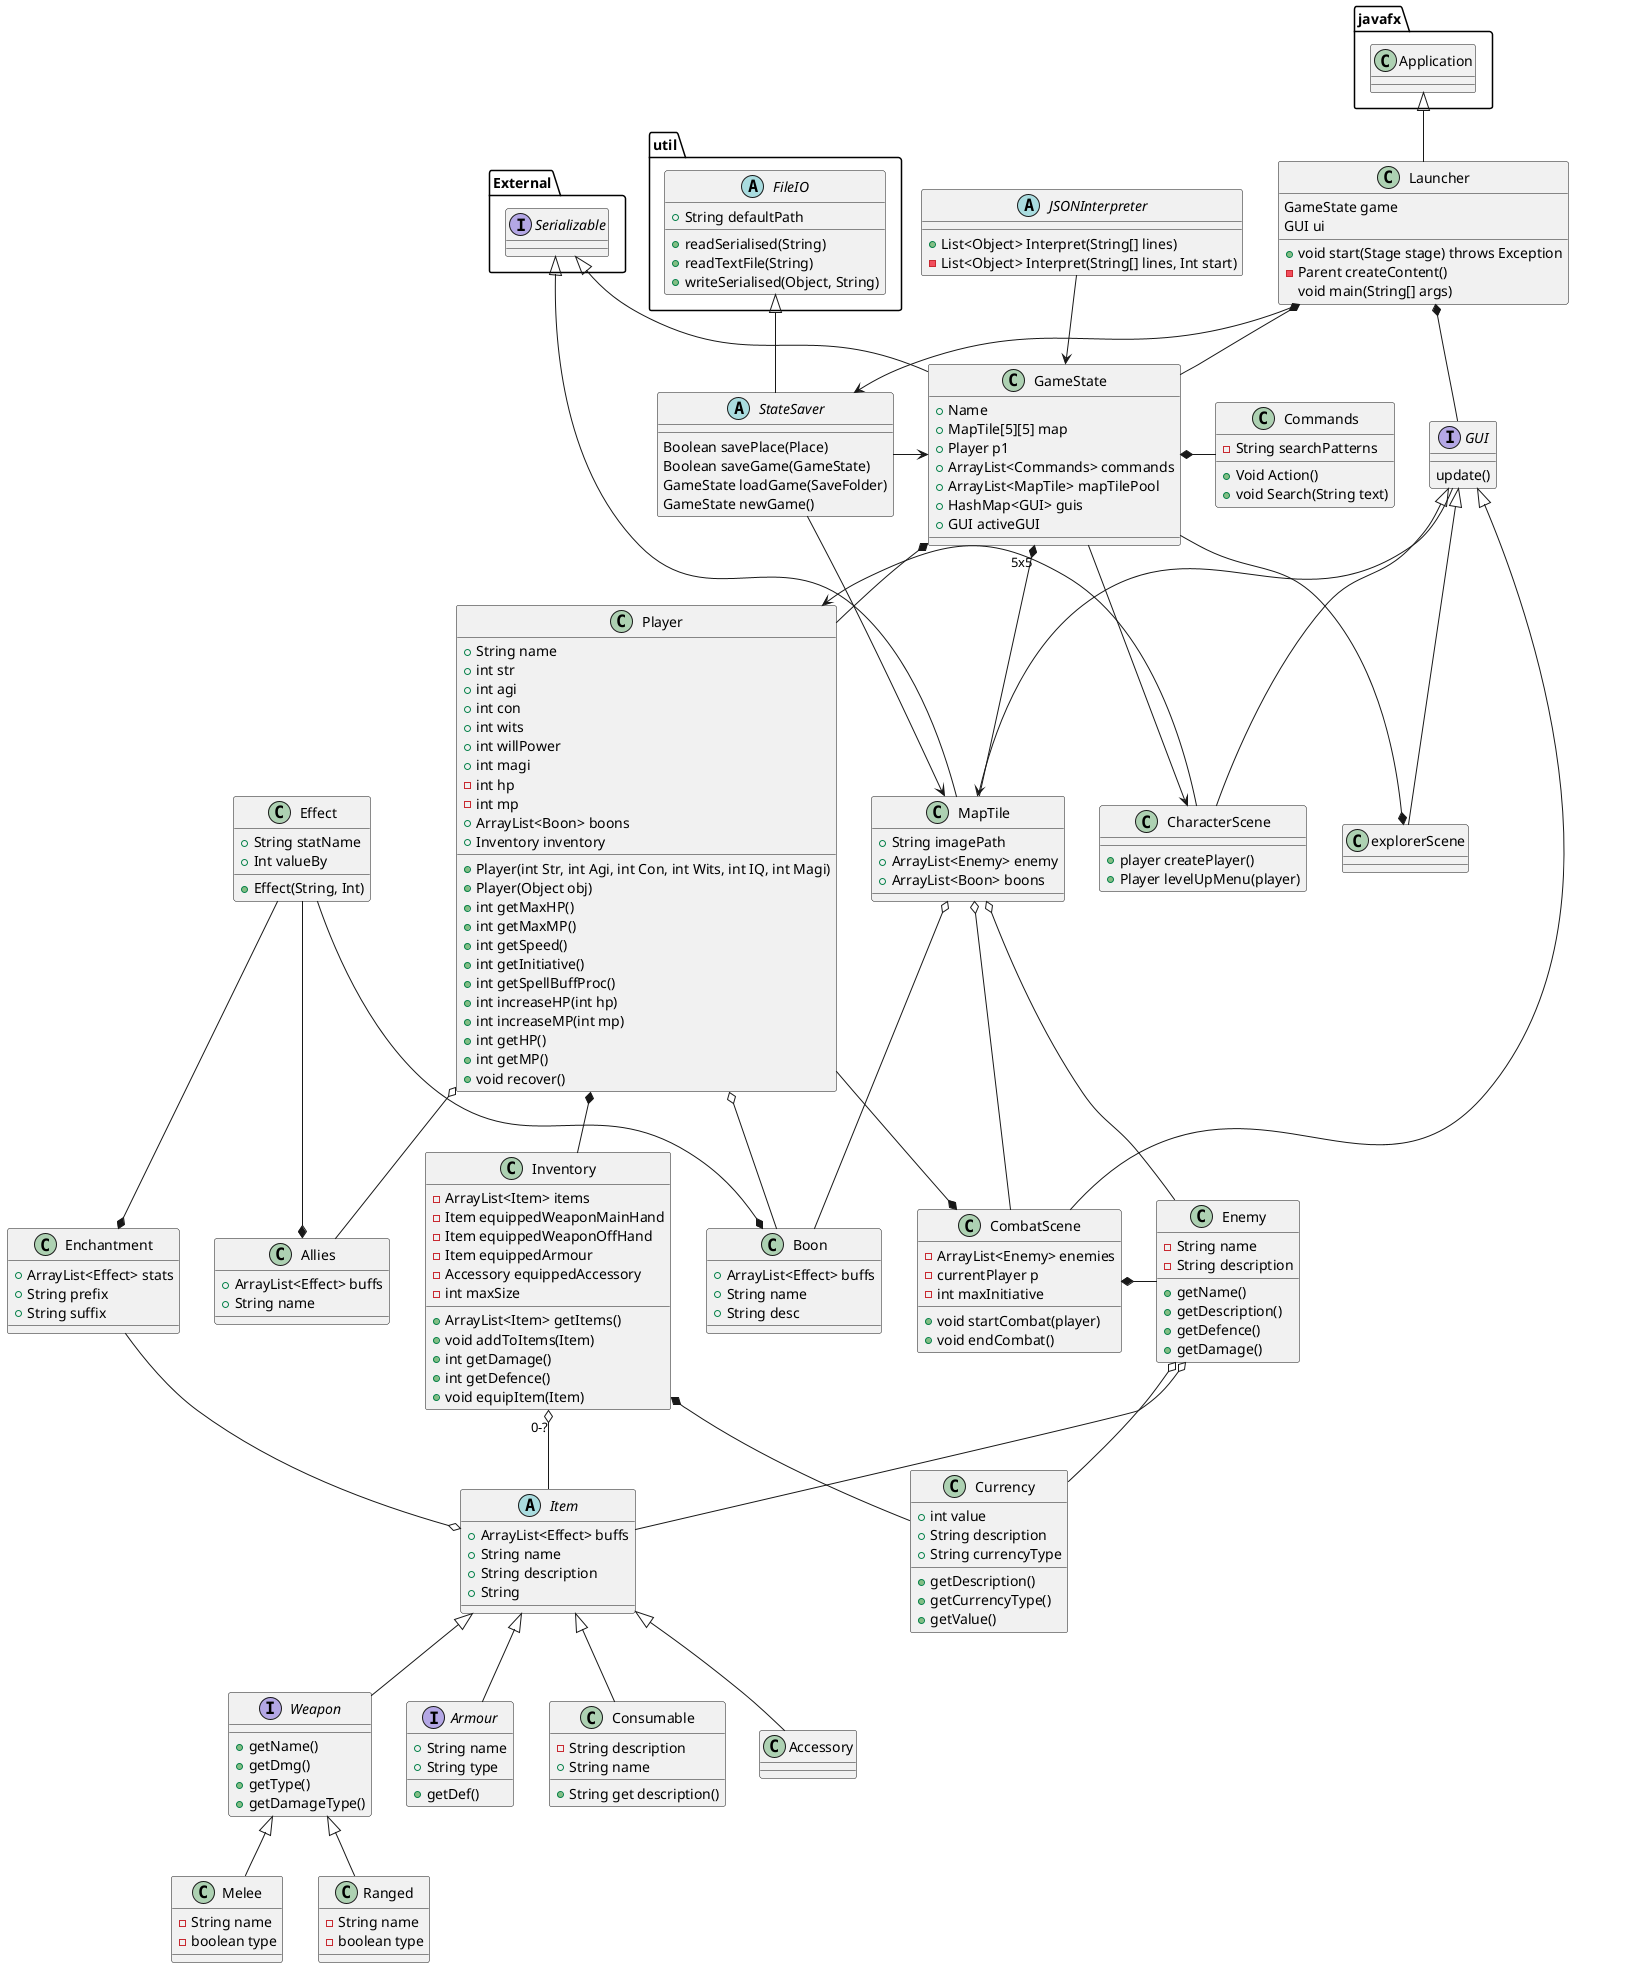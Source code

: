 @startuml
'https://plantuml.com/class-diagram

class Launcher extends javafx.Application {
    + void start(Stage stage) throws Exception
    - Parent createContent()
    void main(String[] args)
    GameState game
    GUI ui
}
interface GUI {
    update()
}
class explorerScene extends GUI {

}
class CharacterScene extends GUI{
    + player createPlayer()
    + Player levelUpMenu(player)

}
abstract class StateSaver Extends util.FileIO {
    Boolean savePlace(Place)
    Boolean saveGame(GameState)
    GameState loadGame(SaveFolder)
    GameState newGame()
}
abstract class util.FileIO {
    + String defaultPath
    + readSerialised(String)
    + readTextFile(String)
    + writeSerialised(Object, String)
}
class GameState extends External.Serializable{
    + Name
    + MapTile[5][5] map
    + Player p1
    + ArrayList<Commands> commands
    + ArrayList<MapTile> mapTilePool
    + HashMap<GUI> guis
    + GUI activeGUI
}
abstract class JSONInterpreter {
    + List<Object> Interpret(String[] lines)
    - List<Object> Interpret(String[] lines, Int start)
}
class Commands {
    - String searchPatterns
    + Void Action()
    + void Search(String text)
}
class Player {
    + Player(int Str, int Agi, int Con, int Wits, int IQ, int Magi)
    + Player(Object obj)
    + String name
    + int str
    + int agi
    + int con
    + int wits
    + int willPower
    + int magi
    - int hp
    - int mp
    + int getMaxHP()
    + int getMaxMP()
    + int getSpeed()
    + ArrayList<Boon> boons
    + Inventory inventory
    + int getInitiative()
    + int getSpellBuffProc()
    + int increaseHP(int hp)
    + int increaseMP(int mp)
    + int getHP()
    + int getMP()
    + void recover()
}
class Effect{
    + String statName
    + Int valueBy
    + Effect(String, Int)
}
class Allies {
    + ArrayList<Effect> buffs
    + String name
}
class Inventory {
    - ArrayList<Item> items
    - Item equippedWeaponMainHand
    - Item equippedWeaponOffHand
    - Item equippedArmour
    - Accessory equippedAccessory
    - int maxSize
    + ArrayList<Item> getItems()
    + void addToItems(Item)
    + int getDamage()
    + int getDefence()
    + void equipItem(Item)
}
class MapTile extends External.Serializable {
    + String imagePath
    + ArrayList<Enemy> enemy
    + ArrayList<Boon> boons
}
abstract class Item{
    + ArrayList<Effect> buffs
    + String name
    + String description
    + String
}
interface Weapon extends Item{
    +getName()
    +getDmg()
    +getType()
    +getDamageType()
}
class Melee extends Weapon{
    - String name
    - boolean type
}
class Ranged extends Weapon{
    - String name
    - boolean type
}
interface Armour extends Item{
    + String name
    + String type
    + getDef()
}
class Consumable extends Item{
    - String description
    + String get description()
    + String name
}
class Accessory extends Item{
}
class Enchantment{
    + ArrayList<Effect> stats
    + String prefix
    + String suffix
}
class Currency{
    + int value
    + String description
    + getDescription()
    + String currencyType
    + getCurrencyType()
    + getValue()

}
class Enemy{
    - String name
    - String description
    + getName()
    + getDescription()
    + getDefence()
    + getDamage()
}
class CombatScene extends GUI {
    - ArrayList<Enemy> enemies
    - currentPlayer p
    - int maxInitiative
    + void startCombat(player)
    + void endCombat()


}
class Boon {
    + ArrayList<Effect> buffs
    + String name
    + String desc
}
interface External.Serializable
Launcher --> StateSaver
Launcher *-- GameState
Launcher *- GUI
GUI -> MapTile
StateSaver -> MapTile
StateSaver -> GameState
GameState --> CharacterScene
GameState -* explorerScene
JSONInterpreter --> GameState
Player <- CharacterScene
GameState *-- Player
GameState *- Commands
Player o-- Allies
Player *-- Inventory
GameState "5x5" *-- MapTile
Inventory "0-?" o-- Item
Enchantment -o Item
Effect --* Enchantment
Effect --* Allies
Effect --* Boon
Inventory *- Currency
Enemy o-- Currency
Enemy o- Item
MapTile o-- Enemy
MapTile o-- CombatScene
Player -* CombatScene
CombatScene *- Enemy
Player o-- Boon
MapTile o-- Boon

@enduml